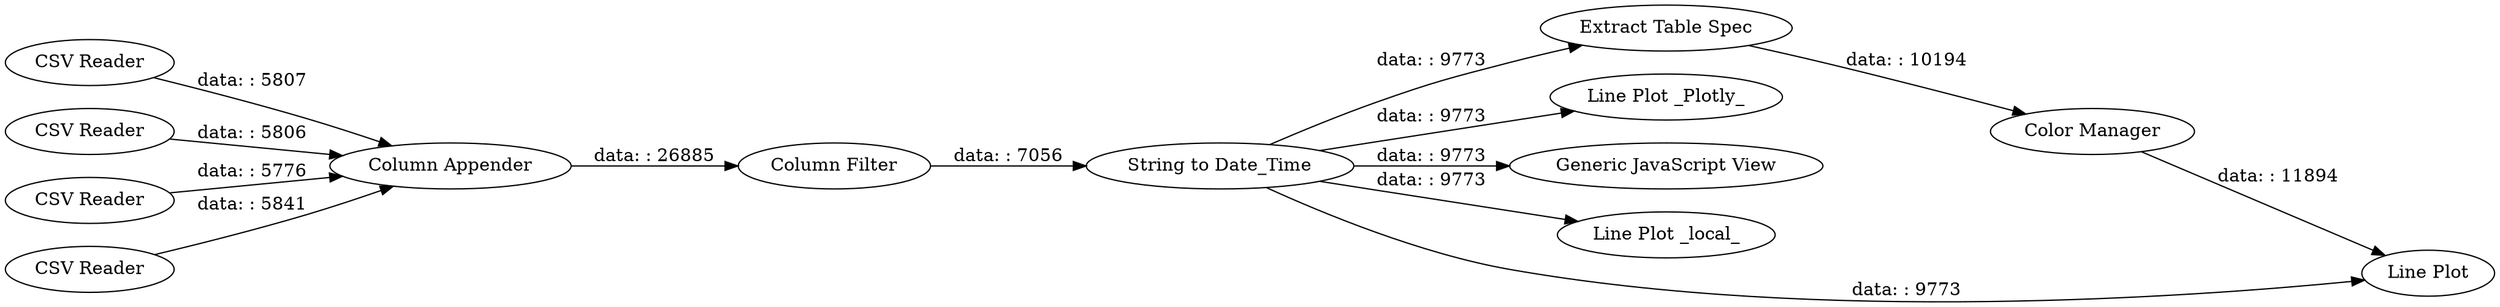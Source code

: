 digraph {
	"-2160422943423937252_19" [label="Extract Table Spec"]
	"-2160422943423937252_16" [label="Column Filter"]
	"-2160422943423937252_2" [label="Line Plot _Plotly_"]
	"-2160422943423937252_22" [label="Generic JavaScript View"]
	"-2160422943423937252_21" [label="Line Plot _local_"]
	"-2160422943423937252_9" [label="CSV Reader"]
	"-2160422943423937252_8" [label="CSV Reader"]
	"-2160422943423937252_15" [label="Column Appender"]
	"-2160422943423937252_18" [label="Line Plot"]
	"-2160422943423937252_20" [label="Color Manager"]
	"-2160422943423937252_17" [label="String to Date_Time"]
	"-2160422943423937252_11" [label="CSV Reader"]
	"-2160422943423937252_10" [label="CSV Reader"]
	"-2160422943423937252_17" -> "-2160422943423937252_22" [label="data: : 9773"]
	"-2160422943423937252_8" -> "-2160422943423937252_15" [label="data: : 5806"]
	"-2160422943423937252_19" -> "-2160422943423937252_20" [label="data: : 10194"]
	"-2160422943423937252_10" -> "-2160422943423937252_15" [label="data: : 5841"]
	"-2160422943423937252_17" -> "-2160422943423937252_2" [label="data: : 9773"]
	"-2160422943423937252_11" -> "-2160422943423937252_15" [label="data: : 5776"]
	"-2160422943423937252_15" -> "-2160422943423937252_16" [label="data: : 26885"]
	"-2160422943423937252_17" -> "-2160422943423937252_21" [label="data: : 9773"]
	"-2160422943423937252_9" -> "-2160422943423937252_15" [label="data: : 5807"]
	"-2160422943423937252_16" -> "-2160422943423937252_17" [label="data: : 7056"]
	"-2160422943423937252_17" -> "-2160422943423937252_19" [label="data: : 9773"]
	"-2160422943423937252_17" -> "-2160422943423937252_18" [label="data: : 9773"]
	"-2160422943423937252_20" -> "-2160422943423937252_18" [label="data: : 11894"]
	rankdir=LR
}
